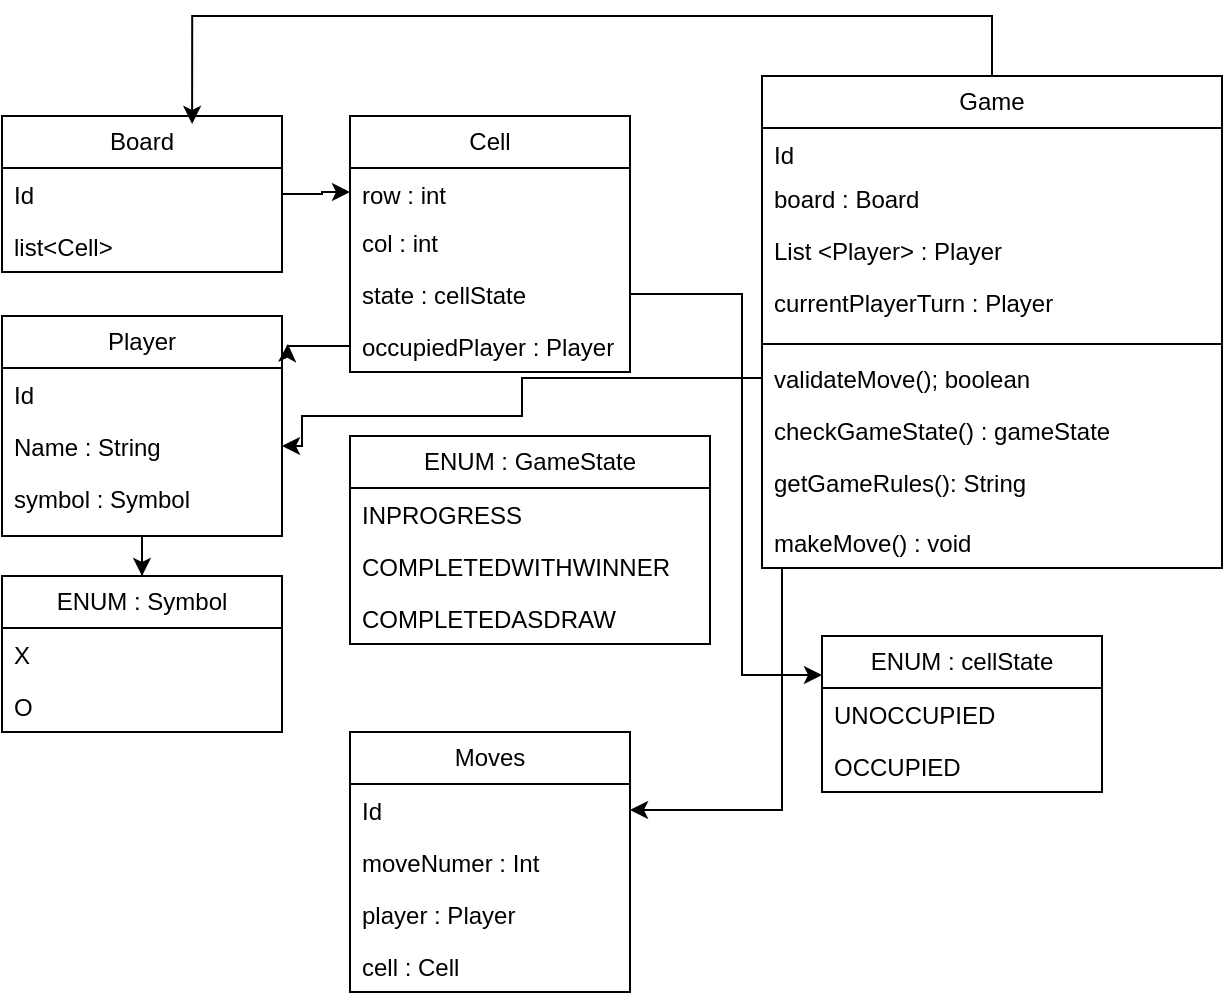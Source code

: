 <mxfile version="24.7.8">
  <diagram id="IfpMMHBjqQLz8B5yK8j8" name="Page-2">
    <mxGraphModel dx="946" dy="542" grid="1" gridSize="10" guides="1" tooltips="1" connect="1" arrows="1" fold="1" page="1" pageScale="1" pageWidth="827" pageHeight="1169" math="0" shadow="0">
      <root>
        <mxCell id="0" />
        <mxCell id="1" parent="0" />
        <mxCell id="4vGwN3JNvz2XSz2EDRer-1" value="Board" style="swimlane;fontStyle=0;childLayout=stackLayout;horizontal=1;startSize=26;fillColor=none;horizontalStack=0;resizeParent=1;resizeParentMax=0;resizeLast=0;collapsible=1;marginBottom=0;whiteSpace=wrap;html=1;" vertex="1" parent="1">
          <mxGeometry x="100" y="70" width="140" height="78" as="geometry" />
        </mxCell>
        <mxCell id="4vGwN3JNvz2XSz2EDRer-2" value="Id" style="text;strokeColor=none;fillColor=none;align=left;verticalAlign=top;spacingLeft=4;spacingRight=4;overflow=hidden;rotatable=0;points=[[0,0.5],[1,0.5]];portConstraint=eastwest;whiteSpace=wrap;html=1;" vertex="1" parent="4vGwN3JNvz2XSz2EDRer-1">
          <mxGeometry y="26" width="140" height="26" as="geometry" />
        </mxCell>
        <mxCell id="4vGwN3JNvz2XSz2EDRer-3" value="list&amp;lt;Cell&amp;gt;" style="text;strokeColor=none;fillColor=none;align=left;verticalAlign=top;spacingLeft=4;spacingRight=4;overflow=hidden;rotatable=0;points=[[0,0.5],[1,0.5]];portConstraint=eastwest;whiteSpace=wrap;html=1;" vertex="1" parent="4vGwN3JNvz2XSz2EDRer-1">
          <mxGeometry y="52" width="140" height="26" as="geometry" />
        </mxCell>
        <mxCell id="4vGwN3JNvz2XSz2EDRer-5" value="Cell" style="swimlane;fontStyle=0;childLayout=stackLayout;horizontal=1;startSize=26;fillColor=none;horizontalStack=0;resizeParent=1;resizeParentMax=0;resizeLast=0;collapsible=1;marginBottom=0;whiteSpace=wrap;html=1;" vertex="1" parent="1">
          <mxGeometry x="274" y="70" width="140" height="128" as="geometry" />
        </mxCell>
        <mxCell id="4vGwN3JNvz2XSz2EDRer-6" value="row : int" style="text;strokeColor=none;fillColor=none;align=left;verticalAlign=top;spacingLeft=4;spacingRight=4;overflow=hidden;rotatable=0;points=[[0,0.5],[1,0.5]];portConstraint=eastwest;whiteSpace=wrap;html=1;" vertex="1" parent="4vGwN3JNvz2XSz2EDRer-5">
          <mxGeometry y="26" width="140" height="24" as="geometry" />
        </mxCell>
        <mxCell id="4vGwN3JNvz2XSz2EDRer-7" value="col : int" style="text;strokeColor=none;fillColor=none;align=left;verticalAlign=top;spacingLeft=4;spacingRight=4;overflow=hidden;rotatable=0;points=[[0,0.5],[1,0.5]];portConstraint=eastwest;whiteSpace=wrap;html=1;" vertex="1" parent="4vGwN3JNvz2XSz2EDRer-5">
          <mxGeometry y="50" width="140" height="26" as="geometry" />
        </mxCell>
        <mxCell id="4vGwN3JNvz2XSz2EDRer-8" value="state : cellState" style="text;strokeColor=none;fillColor=none;align=left;verticalAlign=top;spacingLeft=4;spacingRight=4;overflow=hidden;rotatable=0;points=[[0,0.5],[1,0.5]];portConstraint=eastwest;whiteSpace=wrap;html=1;" vertex="1" parent="4vGwN3JNvz2XSz2EDRer-5">
          <mxGeometry y="76" width="140" height="26" as="geometry" />
        </mxCell>
        <mxCell id="4vGwN3JNvz2XSz2EDRer-25" value="occupiedPlayer : Player" style="text;strokeColor=none;fillColor=none;align=left;verticalAlign=top;spacingLeft=4;spacingRight=4;overflow=hidden;rotatable=0;points=[[0,0.5],[1,0.5]];portConstraint=eastwest;whiteSpace=wrap;html=1;" vertex="1" parent="4vGwN3JNvz2XSz2EDRer-5">
          <mxGeometry y="102" width="140" height="26" as="geometry" />
        </mxCell>
        <mxCell id="4vGwN3JNvz2XSz2EDRer-52" style="edgeStyle=orthogonalEdgeStyle;rounded=0;orthogonalLoop=1;jettySize=auto;html=1;entryX=1;entryY=0.5;entryDx=0;entryDy=0;" edge="1" parent="1" source="4vGwN3JNvz2XSz2EDRer-9" target="4vGwN3JNvz2XSz2EDRer-48">
          <mxGeometry relative="1" as="geometry">
            <Array as="points">
              <mxPoint x="490" y="417" />
            </Array>
          </mxGeometry>
        </mxCell>
        <mxCell id="4vGwN3JNvz2XSz2EDRer-9" value="Game" style="swimlane;fontStyle=0;childLayout=stackLayout;horizontal=1;startSize=26;fillColor=none;horizontalStack=0;resizeParent=1;resizeParentMax=0;resizeLast=0;collapsible=1;marginBottom=0;whiteSpace=wrap;html=1;" vertex="1" parent="1">
          <mxGeometry x="480" y="50" width="230" height="246" as="geometry" />
        </mxCell>
        <mxCell id="4vGwN3JNvz2XSz2EDRer-10" value="Id" style="text;strokeColor=none;fillColor=none;align=left;verticalAlign=top;spacingLeft=4;spacingRight=4;overflow=hidden;rotatable=0;points=[[0,0.5],[1,0.5]];portConstraint=eastwest;whiteSpace=wrap;html=1;" vertex="1" parent="4vGwN3JNvz2XSz2EDRer-9">
          <mxGeometry y="26" width="230" height="22" as="geometry" />
        </mxCell>
        <mxCell id="4vGwN3JNvz2XSz2EDRer-11" value="board : Board" style="text;strokeColor=none;fillColor=none;align=left;verticalAlign=top;spacingLeft=4;spacingRight=4;overflow=hidden;rotatable=0;points=[[0,0.5],[1,0.5]];portConstraint=eastwest;whiteSpace=wrap;html=1;" vertex="1" parent="4vGwN3JNvz2XSz2EDRer-9">
          <mxGeometry y="48" width="230" height="26" as="geometry" />
        </mxCell>
        <mxCell id="4vGwN3JNvz2XSz2EDRer-12" value="List &amp;lt;Player&amp;gt; : Player" style="text;strokeColor=none;fillColor=none;align=left;verticalAlign=top;spacingLeft=4;spacingRight=4;overflow=hidden;rotatable=0;points=[[0,0.5],[1,0.5]];portConstraint=eastwest;whiteSpace=wrap;html=1;" vertex="1" parent="4vGwN3JNvz2XSz2EDRer-9">
          <mxGeometry y="74" width="230" height="26" as="geometry" />
        </mxCell>
        <mxCell id="4vGwN3JNvz2XSz2EDRer-26" value="currentPlayerTurn : Player" style="text;strokeColor=none;fillColor=none;align=left;verticalAlign=top;spacingLeft=4;spacingRight=4;overflow=hidden;rotatable=0;points=[[0,0.5],[1,0.5]];portConstraint=eastwest;whiteSpace=wrap;html=1;" vertex="1" parent="4vGwN3JNvz2XSz2EDRer-9">
          <mxGeometry y="100" width="230" height="30" as="geometry" />
        </mxCell>
        <mxCell id="4vGwN3JNvz2XSz2EDRer-28" value="" style="line;strokeWidth=1;fillColor=none;align=left;verticalAlign=middle;spacingTop=-1;spacingLeft=3;spacingRight=3;rotatable=0;labelPosition=right;points=[];portConstraint=eastwest;strokeColor=inherit;" vertex="1" parent="4vGwN3JNvz2XSz2EDRer-9">
          <mxGeometry y="130" width="230" height="8" as="geometry" />
        </mxCell>
        <mxCell id="4vGwN3JNvz2XSz2EDRer-27" value="validateMove(); boolean" style="text;strokeColor=none;fillColor=none;align=left;verticalAlign=top;spacingLeft=4;spacingRight=4;overflow=hidden;rotatable=0;points=[[0,0.5],[1,0.5]];portConstraint=eastwest;whiteSpace=wrap;html=1;" vertex="1" parent="4vGwN3JNvz2XSz2EDRer-9">
          <mxGeometry y="138" width="230" height="26" as="geometry" />
        </mxCell>
        <mxCell id="4vGwN3JNvz2XSz2EDRer-29" value="checkGameState() : gameState" style="text;strokeColor=none;fillColor=none;align=left;verticalAlign=top;spacingLeft=4;spacingRight=4;overflow=hidden;rotatable=0;points=[[0,0.5],[1,0.5]];portConstraint=eastwest;whiteSpace=wrap;html=1;" vertex="1" parent="4vGwN3JNvz2XSz2EDRer-9">
          <mxGeometry y="164" width="230" height="26" as="geometry" />
        </mxCell>
        <mxCell id="4vGwN3JNvz2XSz2EDRer-46" value="getGameRules(): String" style="text;strokeColor=none;fillColor=none;align=left;verticalAlign=top;spacingLeft=4;spacingRight=4;overflow=hidden;rotatable=0;points=[[0,0.5],[1,0.5]];portConstraint=eastwest;whiteSpace=wrap;html=1;" vertex="1" parent="4vGwN3JNvz2XSz2EDRer-9">
          <mxGeometry y="190" width="230" height="30" as="geometry" />
        </mxCell>
        <mxCell id="4vGwN3JNvz2XSz2EDRer-53" value="makeMove() : void" style="text;strokeColor=none;fillColor=none;align=left;verticalAlign=top;spacingLeft=4;spacingRight=4;overflow=hidden;rotatable=0;points=[[0,0.5],[1,0.5]];portConstraint=eastwest;whiteSpace=wrap;html=1;" vertex="1" parent="4vGwN3JNvz2XSz2EDRer-9">
          <mxGeometry y="220" width="230" height="26" as="geometry" />
        </mxCell>
        <mxCell id="4vGwN3JNvz2XSz2EDRer-38" style="edgeStyle=orthogonalEdgeStyle;rounded=0;orthogonalLoop=1;jettySize=auto;html=1;entryX=0.5;entryY=0;entryDx=0;entryDy=0;" edge="1" parent="1" source="4vGwN3JNvz2XSz2EDRer-13" target="4vGwN3JNvz2XSz2EDRer-17">
          <mxGeometry relative="1" as="geometry" />
        </mxCell>
        <mxCell id="4vGwN3JNvz2XSz2EDRer-13" value="Player" style="swimlane;fontStyle=0;childLayout=stackLayout;horizontal=1;startSize=26;fillColor=none;horizontalStack=0;resizeParent=1;resizeParentMax=0;resizeLast=0;collapsible=1;marginBottom=0;whiteSpace=wrap;html=1;" vertex="1" parent="1">
          <mxGeometry x="100" y="170" width="140" height="110" as="geometry" />
        </mxCell>
        <mxCell id="4vGwN3JNvz2XSz2EDRer-14" value="Id" style="text;strokeColor=none;fillColor=none;align=left;verticalAlign=top;spacingLeft=4;spacingRight=4;overflow=hidden;rotatable=0;points=[[0,0.5],[1,0.5]];portConstraint=eastwest;whiteSpace=wrap;html=1;" vertex="1" parent="4vGwN3JNvz2XSz2EDRer-13">
          <mxGeometry y="26" width="140" height="26" as="geometry" />
        </mxCell>
        <mxCell id="4vGwN3JNvz2XSz2EDRer-15" value="Name : String" style="text;strokeColor=none;fillColor=none;align=left;verticalAlign=top;spacingLeft=4;spacingRight=4;overflow=hidden;rotatable=0;points=[[0,0.5],[1,0.5]];portConstraint=eastwest;whiteSpace=wrap;html=1;" vertex="1" parent="4vGwN3JNvz2XSz2EDRer-13">
          <mxGeometry y="52" width="140" height="26" as="geometry" />
        </mxCell>
        <mxCell id="4vGwN3JNvz2XSz2EDRer-16" value="symbol : Symbol" style="text;strokeColor=none;fillColor=none;align=left;verticalAlign=top;spacingLeft=4;spacingRight=4;overflow=hidden;rotatable=0;points=[[0,0.5],[1,0.5]];portConstraint=eastwest;whiteSpace=wrap;html=1;" vertex="1" parent="4vGwN3JNvz2XSz2EDRer-13">
          <mxGeometry y="78" width="140" height="32" as="geometry" />
        </mxCell>
        <mxCell id="4vGwN3JNvz2XSz2EDRer-17" value="ENUM : Symbol" style="swimlane;fontStyle=0;childLayout=stackLayout;horizontal=1;startSize=26;fillColor=none;horizontalStack=0;resizeParent=1;resizeParentMax=0;resizeLast=0;collapsible=1;marginBottom=0;whiteSpace=wrap;html=1;" vertex="1" parent="1">
          <mxGeometry x="100" y="300" width="140" height="78" as="geometry" />
        </mxCell>
        <mxCell id="4vGwN3JNvz2XSz2EDRer-18" value="X" style="text;strokeColor=none;fillColor=none;align=left;verticalAlign=top;spacingLeft=4;spacingRight=4;overflow=hidden;rotatable=0;points=[[0,0.5],[1,0.5]];portConstraint=eastwest;whiteSpace=wrap;html=1;" vertex="1" parent="4vGwN3JNvz2XSz2EDRer-17">
          <mxGeometry y="26" width="140" height="26" as="geometry" />
        </mxCell>
        <mxCell id="4vGwN3JNvz2XSz2EDRer-19" value="O" style="text;strokeColor=none;fillColor=none;align=left;verticalAlign=top;spacingLeft=4;spacingRight=4;overflow=hidden;rotatable=0;points=[[0,0.5],[1,0.5]];portConstraint=eastwest;whiteSpace=wrap;html=1;" vertex="1" parent="4vGwN3JNvz2XSz2EDRer-17">
          <mxGeometry y="52" width="140" height="26" as="geometry" />
        </mxCell>
        <mxCell id="4vGwN3JNvz2XSz2EDRer-21" value="ENUM : cellState" style="swimlane;fontStyle=0;childLayout=stackLayout;horizontal=1;startSize=26;fillColor=none;horizontalStack=0;resizeParent=1;resizeParentMax=0;resizeLast=0;collapsible=1;marginBottom=0;whiteSpace=wrap;html=1;" vertex="1" parent="1">
          <mxGeometry x="510" y="330" width="140" height="78" as="geometry" />
        </mxCell>
        <mxCell id="4vGwN3JNvz2XSz2EDRer-23" value="UNOCCUPIED" style="text;strokeColor=none;fillColor=none;align=left;verticalAlign=top;spacingLeft=4;spacingRight=4;overflow=hidden;rotatable=0;points=[[0,0.5],[1,0.5]];portConstraint=eastwest;whiteSpace=wrap;html=1;" vertex="1" parent="4vGwN3JNvz2XSz2EDRer-21">
          <mxGeometry y="26" width="140" height="26" as="geometry" />
        </mxCell>
        <mxCell id="4vGwN3JNvz2XSz2EDRer-24" value="OCCUPIED" style="text;strokeColor=none;fillColor=none;align=left;verticalAlign=top;spacingLeft=4;spacingRight=4;overflow=hidden;rotatable=0;points=[[0,0.5],[1,0.5]];portConstraint=eastwest;whiteSpace=wrap;html=1;" vertex="1" parent="4vGwN3JNvz2XSz2EDRer-21">
          <mxGeometry y="52" width="140" height="26" as="geometry" />
        </mxCell>
        <mxCell id="4vGwN3JNvz2XSz2EDRer-30" value="ENUM : GameState" style="swimlane;fontStyle=0;childLayout=stackLayout;horizontal=1;startSize=26;fillColor=none;horizontalStack=0;resizeParent=1;resizeParentMax=0;resizeLast=0;collapsible=1;marginBottom=0;whiteSpace=wrap;html=1;" vertex="1" parent="1">
          <mxGeometry x="274" y="230" width="180" height="104" as="geometry" />
        </mxCell>
        <mxCell id="4vGwN3JNvz2XSz2EDRer-31" value="INPROGRESS" style="text;strokeColor=none;fillColor=none;align=left;verticalAlign=top;spacingLeft=4;spacingRight=4;overflow=hidden;rotatable=0;points=[[0,0.5],[1,0.5]];portConstraint=eastwest;whiteSpace=wrap;html=1;" vertex="1" parent="4vGwN3JNvz2XSz2EDRer-30">
          <mxGeometry y="26" width="180" height="26" as="geometry" />
        </mxCell>
        <mxCell id="4vGwN3JNvz2XSz2EDRer-32" value="COMPLETEDWITHWINNER" style="text;strokeColor=none;fillColor=none;align=left;verticalAlign=top;spacingLeft=4;spacingRight=4;overflow=hidden;rotatable=0;points=[[0,0.5],[1,0.5]];portConstraint=eastwest;whiteSpace=wrap;html=1;" vertex="1" parent="4vGwN3JNvz2XSz2EDRer-30">
          <mxGeometry y="52" width="180" height="26" as="geometry" />
        </mxCell>
        <mxCell id="4vGwN3JNvz2XSz2EDRer-33" value="COMPLETEDASDRAW" style="text;strokeColor=none;fillColor=none;align=left;verticalAlign=top;spacingLeft=4;spacingRight=4;overflow=hidden;rotatable=0;points=[[0,0.5],[1,0.5]];portConstraint=eastwest;whiteSpace=wrap;html=1;" vertex="1" parent="4vGwN3JNvz2XSz2EDRer-30">
          <mxGeometry y="78" width="180" height="26" as="geometry" />
        </mxCell>
        <mxCell id="4vGwN3JNvz2XSz2EDRer-35" style="edgeStyle=orthogonalEdgeStyle;rounded=0;orthogonalLoop=1;jettySize=auto;html=1;entryX=0.679;entryY=0.051;entryDx=0;entryDy=0;entryPerimeter=0;" edge="1" parent="1" source="4vGwN3JNvz2XSz2EDRer-9" target="4vGwN3JNvz2XSz2EDRer-1">
          <mxGeometry relative="1" as="geometry">
            <Array as="points">
              <mxPoint x="595" y="20" />
              <mxPoint x="195" y="20" />
            </Array>
          </mxGeometry>
        </mxCell>
        <mxCell id="4vGwN3JNvz2XSz2EDRer-36" style="edgeStyle=orthogonalEdgeStyle;rounded=0;orthogonalLoop=1;jettySize=auto;html=1;" edge="1" parent="1" source="4vGwN3JNvz2XSz2EDRer-27" target="4vGwN3JNvz2XSz2EDRer-15">
          <mxGeometry relative="1" as="geometry">
            <Array as="points">
              <mxPoint x="360" y="201" />
              <mxPoint x="360" y="220" />
              <mxPoint x="250" y="220" />
              <mxPoint x="250" y="235" />
            </Array>
          </mxGeometry>
        </mxCell>
        <mxCell id="4vGwN3JNvz2XSz2EDRer-40" style="edgeStyle=orthogonalEdgeStyle;rounded=0;orthogonalLoop=1;jettySize=auto;html=1;entryX=0;entryY=0.5;entryDx=0;entryDy=0;" edge="1" parent="1" source="4vGwN3JNvz2XSz2EDRer-2" target="4vGwN3JNvz2XSz2EDRer-6">
          <mxGeometry relative="1" as="geometry" />
        </mxCell>
        <mxCell id="4vGwN3JNvz2XSz2EDRer-44" style="edgeStyle=orthogonalEdgeStyle;rounded=0;orthogonalLoop=1;jettySize=auto;html=1;exitX=0;exitY=0.5;exitDx=0;exitDy=0;entryX=1.021;entryY=0.127;entryDx=0;entryDy=0;entryPerimeter=0;" edge="1" parent="1" source="4vGwN3JNvz2XSz2EDRer-25" target="4vGwN3JNvz2XSz2EDRer-13">
          <mxGeometry relative="1" as="geometry">
            <mxPoint x="250" y="185" as="targetPoint" />
          </mxGeometry>
        </mxCell>
        <mxCell id="4vGwN3JNvz2XSz2EDRer-45" style="edgeStyle=orthogonalEdgeStyle;rounded=0;orthogonalLoop=1;jettySize=auto;html=1;exitX=1;exitY=0.5;exitDx=0;exitDy=0;entryX=0;entryY=0.25;entryDx=0;entryDy=0;" edge="1" parent="1" source="4vGwN3JNvz2XSz2EDRer-8" target="4vGwN3JNvz2XSz2EDRer-21">
          <mxGeometry relative="1" as="geometry">
            <mxPoint x="470" y="290" as="targetPoint" />
            <Array as="points">
              <mxPoint x="470" y="159" />
              <mxPoint x="470" y="350" />
            </Array>
          </mxGeometry>
        </mxCell>
        <mxCell id="4vGwN3JNvz2XSz2EDRer-47" value="Moves" style="swimlane;fontStyle=0;childLayout=stackLayout;horizontal=1;startSize=26;fillColor=none;horizontalStack=0;resizeParent=1;resizeParentMax=0;resizeLast=0;collapsible=1;marginBottom=0;whiteSpace=wrap;html=1;" vertex="1" parent="1">
          <mxGeometry x="274" y="378" width="140" height="130" as="geometry" />
        </mxCell>
        <mxCell id="4vGwN3JNvz2XSz2EDRer-48" value="Id" style="text;strokeColor=none;fillColor=none;align=left;verticalAlign=top;spacingLeft=4;spacingRight=4;overflow=hidden;rotatable=0;points=[[0,0.5],[1,0.5]];portConstraint=eastwest;whiteSpace=wrap;html=1;" vertex="1" parent="4vGwN3JNvz2XSz2EDRer-47">
          <mxGeometry y="26" width="140" height="26" as="geometry" />
        </mxCell>
        <mxCell id="4vGwN3JNvz2XSz2EDRer-51" value="moveNumer : Int" style="text;strokeColor=none;fillColor=none;align=left;verticalAlign=top;spacingLeft=4;spacingRight=4;overflow=hidden;rotatable=0;points=[[0,0.5],[1,0.5]];portConstraint=eastwest;whiteSpace=wrap;html=1;" vertex="1" parent="4vGwN3JNvz2XSz2EDRer-47">
          <mxGeometry y="52" width="140" height="26" as="geometry" />
        </mxCell>
        <mxCell id="4vGwN3JNvz2XSz2EDRer-49" value="player : Player" style="text;strokeColor=none;fillColor=none;align=left;verticalAlign=top;spacingLeft=4;spacingRight=4;overflow=hidden;rotatable=0;points=[[0,0.5],[1,0.5]];portConstraint=eastwest;whiteSpace=wrap;html=1;" vertex="1" parent="4vGwN3JNvz2XSz2EDRer-47">
          <mxGeometry y="78" width="140" height="26" as="geometry" />
        </mxCell>
        <mxCell id="4vGwN3JNvz2XSz2EDRer-50" value="cell : Cell" style="text;strokeColor=none;fillColor=none;align=left;verticalAlign=top;spacingLeft=4;spacingRight=4;overflow=hidden;rotatable=0;points=[[0,0.5],[1,0.5]];portConstraint=eastwest;whiteSpace=wrap;html=1;" vertex="1" parent="4vGwN3JNvz2XSz2EDRer-47">
          <mxGeometry y="104" width="140" height="26" as="geometry" />
        </mxCell>
      </root>
    </mxGraphModel>
  </diagram>
</mxfile>

